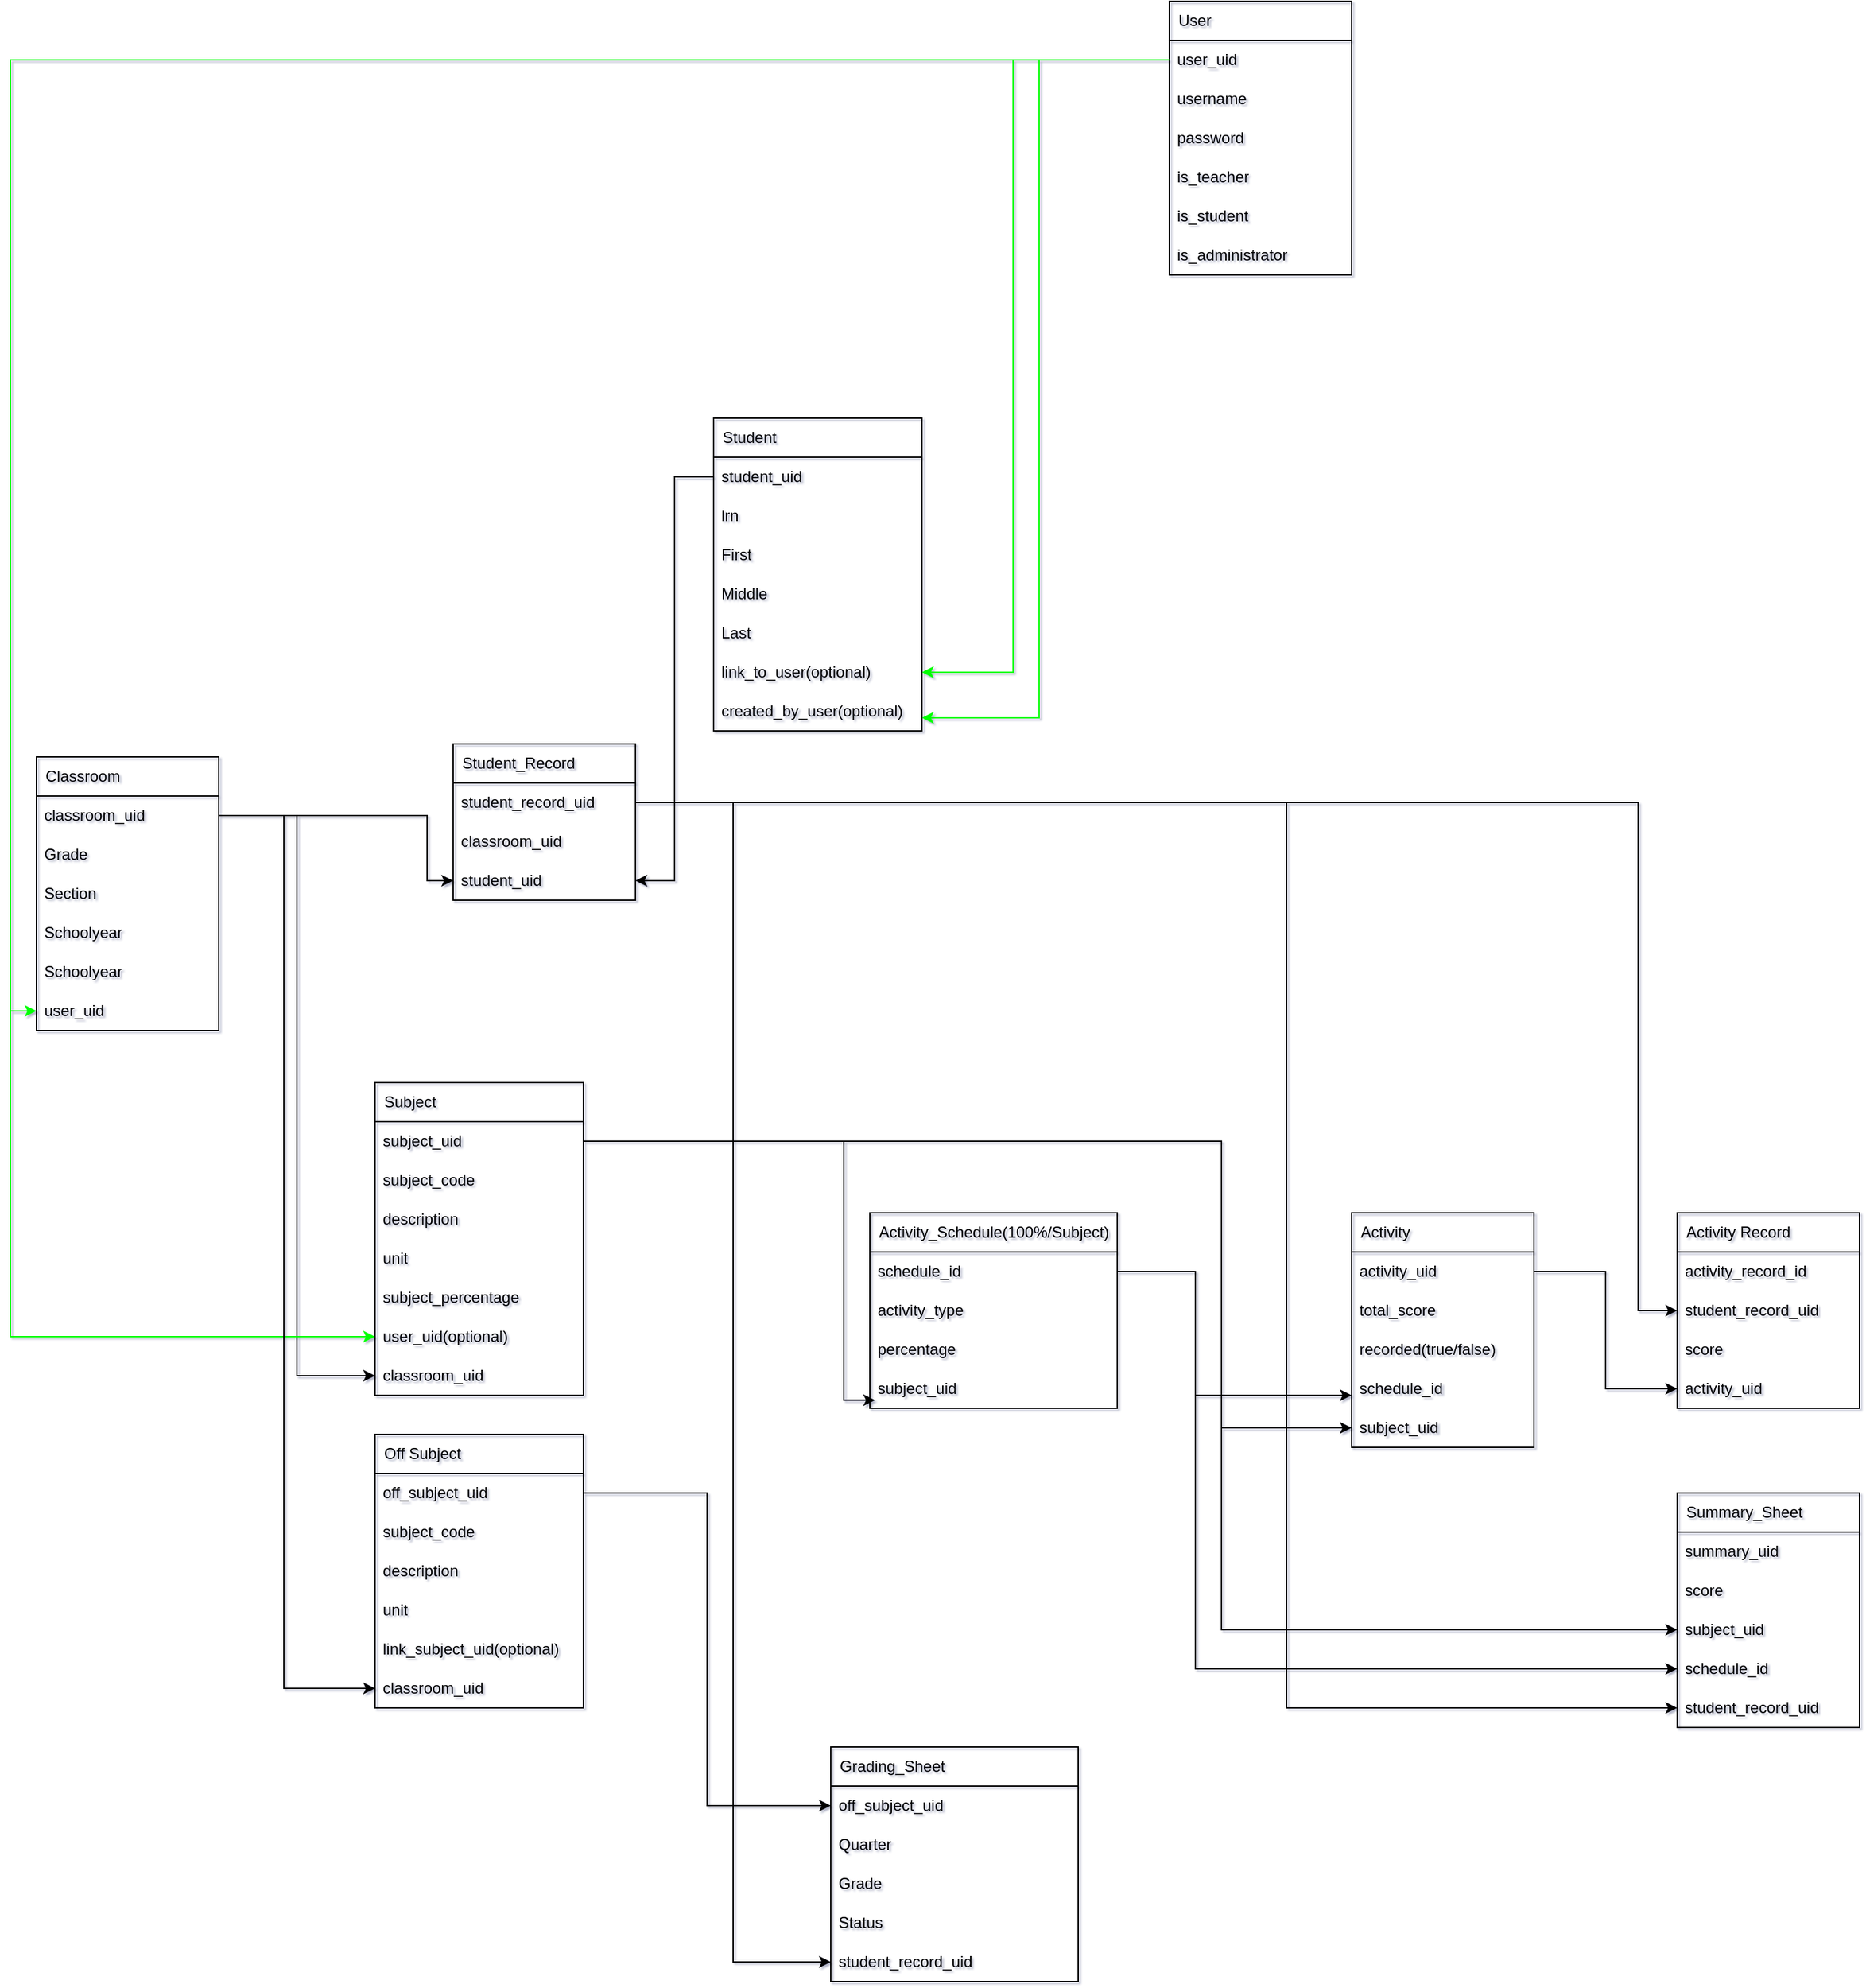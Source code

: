 <mxfile version="28.0.5">
  <diagram id="C5RBs43oDa-KdzZeNtuy" name="Page-1">
    <mxGraphModel dx="3465" dy="2751" grid="1" gridSize="10" guides="1" tooltips="1" connect="1" arrows="1" fold="1" page="1" pageScale="1" pageWidth="5500" pageHeight="1600" background="none" math="0" shadow="1">
      <root>
        <mxCell id="WIyWlLk6GJQsqaUBKTNV-0" />
        <mxCell id="WIyWlLk6GJQsqaUBKTNV-1" parent="WIyWlLk6GJQsqaUBKTNV-0" />
        <mxCell id="hC4e1bCdloapmbzBIRtd-49" value="Classroom" style="swimlane;fontStyle=0;childLayout=stackLayout;horizontal=1;startSize=30;horizontalStack=0;resizeParent=1;resizeParentMax=0;resizeLast=0;collapsible=1;marginBottom=0;whiteSpace=wrap;html=1;pointerEvents=1;strokeColor=inherit;align=left;verticalAlign=middle;spacingLeft=5;fontFamily=Helvetica;fontSize=12;fontColor=default;fillColor=none;" vertex="1" parent="WIyWlLk6GJQsqaUBKTNV-1">
          <mxGeometry x="1320" y="160" width="140" height="210" as="geometry">
            <mxRectangle x="1240" y="320" width="60" height="30" as="alternateBounds" />
          </mxGeometry>
        </mxCell>
        <mxCell id="hC4e1bCdloapmbzBIRtd-50" value="classroom_uid" style="text;strokeColor=none;fillColor=none;align=left;verticalAlign=middle;spacingLeft=4;spacingRight=4;overflow=hidden;points=[[0,0.5],[1,0.5]];portConstraint=eastwest;rotatable=0;whiteSpace=wrap;html=1;fontFamily=Helvetica;fontSize=12;fontColor=default;" vertex="1" parent="hC4e1bCdloapmbzBIRtd-49">
          <mxGeometry y="30" width="140" height="30" as="geometry" />
        </mxCell>
        <mxCell id="hC4e1bCdloapmbzBIRtd-51" value="Grade" style="text;strokeColor=none;fillColor=none;align=left;verticalAlign=middle;spacingLeft=4;spacingRight=4;overflow=hidden;points=[[0,0.5],[1,0.5]];portConstraint=eastwest;rotatable=0;whiteSpace=wrap;html=1;fontFamily=Helvetica;fontSize=12;fontColor=default;" vertex="1" parent="hC4e1bCdloapmbzBIRtd-49">
          <mxGeometry y="60" width="140" height="30" as="geometry" />
        </mxCell>
        <mxCell id="hC4e1bCdloapmbzBIRtd-53" value="Section" style="text;strokeColor=none;fillColor=none;align=left;verticalAlign=middle;spacingLeft=4;spacingRight=4;overflow=hidden;points=[[0,0.5],[1,0.5]];portConstraint=eastwest;rotatable=0;whiteSpace=wrap;html=1;fontFamily=Helvetica;fontSize=12;fontColor=default;" vertex="1" parent="hC4e1bCdloapmbzBIRtd-49">
          <mxGeometry y="90" width="140" height="30" as="geometry" />
        </mxCell>
        <mxCell id="hC4e1bCdloapmbzBIRtd-52" value="Schoolyear" style="text;strokeColor=none;fillColor=none;align=left;verticalAlign=middle;spacingLeft=4;spacingRight=4;overflow=hidden;points=[[0,0.5],[1,0.5]];portConstraint=eastwest;rotatable=0;whiteSpace=wrap;html=1;fontFamily=Helvetica;fontSize=12;fontColor=default;" vertex="1" parent="hC4e1bCdloapmbzBIRtd-49">
          <mxGeometry y="120" width="140" height="30" as="geometry" />
        </mxCell>
        <mxCell id="hC4e1bCdloapmbzBIRtd-54" value="Schoolyear" style="text;strokeColor=none;fillColor=none;align=left;verticalAlign=middle;spacingLeft=4;spacingRight=4;overflow=hidden;points=[[0,0.5],[1,0.5]];portConstraint=eastwest;rotatable=0;whiteSpace=wrap;html=1;fontFamily=Helvetica;fontSize=12;fontColor=default;" vertex="1" parent="hC4e1bCdloapmbzBIRtd-49">
          <mxGeometry y="150" width="140" height="30" as="geometry" />
        </mxCell>
        <mxCell id="hC4e1bCdloapmbzBIRtd-70" value="user_uid" style="text;strokeColor=none;fillColor=none;align=left;verticalAlign=middle;spacingLeft=4;spacingRight=4;overflow=hidden;points=[[0,0.5],[1,0.5]];portConstraint=eastwest;rotatable=0;whiteSpace=wrap;html=1;fontFamily=Helvetica;fontSize=12;fontColor=default;" vertex="1" parent="hC4e1bCdloapmbzBIRtd-49">
          <mxGeometry y="180" width="140" height="30" as="geometry" />
        </mxCell>
        <mxCell id="hC4e1bCdloapmbzBIRtd-55" value="Subject" style="swimlane;fontStyle=0;childLayout=stackLayout;horizontal=1;startSize=30;horizontalStack=0;resizeParent=1;resizeParentMax=0;resizeLast=0;collapsible=1;marginBottom=0;whiteSpace=wrap;html=1;pointerEvents=1;strokeColor=inherit;align=left;verticalAlign=middle;spacingLeft=5;fontFamily=Helvetica;fontSize=12;fontColor=default;fillColor=none;" vertex="1" parent="WIyWlLk6GJQsqaUBKTNV-1">
          <mxGeometry x="1580" y="410" width="160" height="240" as="geometry" />
        </mxCell>
        <mxCell id="hC4e1bCdloapmbzBIRtd-56" value="subject_uid" style="text;strokeColor=none;fillColor=none;align=left;verticalAlign=middle;spacingLeft=4;spacingRight=4;overflow=hidden;points=[[0,0.5],[1,0.5]];portConstraint=eastwest;rotatable=0;whiteSpace=wrap;html=1;fontFamily=Helvetica;fontSize=12;fontColor=default;" vertex="1" parent="hC4e1bCdloapmbzBIRtd-55">
          <mxGeometry y="30" width="160" height="30" as="geometry" />
        </mxCell>
        <mxCell id="hC4e1bCdloapmbzBIRtd-57" value="subject_code" style="text;strokeColor=none;fillColor=none;align=left;verticalAlign=middle;spacingLeft=4;spacingRight=4;overflow=hidden;points=[[0,0.5],[1,0.5]];portConstraint=eastwest;rotatable=0;whiteSpace=wrap;html=1;fontFamily=Helvetica;fontSize=12;fontColor=default;" vertex="1" parent="hC4e1bCdloapmbzBIRtd-55">
          <mxGeometry y="60" width="160" height="30" as="geometry" />
        </mxCell>
        <mxCell id="hC4e1bCdloapmbzBIRtd-58" value="description" style="text;strokeColor=none;fillColor=none;align=left;verticalAlign=middle;spacingLeft=4;spacingRight=4;overflow=hidden;points=[[0,0.5],[1,0.5]];portConstraint=eastwest;rotatable=0;whiteSpace=wrap;html=1;fontFamily=Helvetica;fontSize=12;fontColor=default;" vertex="1" parent="hC4e1bCdloapmbzBIRtd-55">
          <mxGeometry y="90" width="160" height="30" as="geometry" />
        </mxCell>
        <mxCell id="hC4e1bCdloapmbzBIRtd-59" value="unit" style="text;strokeColor=none;fillColor=none;align=left;verticalAlign=middle;spacingLeft=4;spacingRight=4;overflow=hidden;points=[[0,0.5],[1,0.5]];portConstraint=eastwest;rotatable=0;whiteSpace=wrap;html=1;fontFamily=Helvetica;fontSize=12;fontColor=default;" vertex="1" parent="hC4e1bCdloapmbzBIRtd-55">
          <mxGeometry y="120" width="160" height="30" as="geometry" />
        </mxCell>
        <mxCell id="hC4e1bCdloapmbzBIRtd-150" value="subject_percentage" style="text;strokeColor=none;fillColor=none;align=left;verticalAlign=middle;spacingLeft=4;spacingRight=4;overflow=hidden;points=[[0,0.5],[1,0.5]];portConstraint=eastwest;rotatable=0;whiteSpace=wrap;html=1;fontFamily=Helvetica;fontSize=12;fontColor=default;" vertex="1" parent="hC4e1bCdloapmbzBIRtd-55">
          <mxGeometry y="150" width="160" height="30" as="geometry" />
        </mxCell>
        <mxCell id="hC4e1bCdloapmbzBIRtd-134" value="user_uid(optional)" style="text;strokeColor=none;fillColor=none;align=left;verticalAlign=middle;spacingLeft=4;spacingRight=4;overflow=hidden;points=[[0,0.5],[1,0.5]];portConstraint=eastwest;rotatable=0;whiteSpace=wrap;html=1;fontFamily=Helvetica;fontSize=12;fontColor=default;" vertex="1" parent="hC4e1bCdloapmbzBIRtd-55">
          <mxGeometry y="180" width="160" height="30" as="geometry" />
        </mxCell>
        <mxCell id="hC4e1bCdloapmbzBIRtd-61" value="classroom_uid" style="text;strokeColor=none;fillColor=none;align=left;verticalAlign=middle;spacingLeft=4;spacingRight=4;overflow=hidden;points=[[0,0.5],[1,0.5]];portConstraint=eastwest;rotatable=0;whiteSpace=wrap;html=1;fontFamily=Helvetica;fontSize=12;fontColor=default;" vertex="1" parent="hC4e1bCdloapmbzBIRtd-55">
          <mxGeometry y="210" width="160" height="30" as="geometry" />
        </mxCell>
        <mxCell id="hC4e1bCdloapmbzBIRtd-62" style="edgeStyle=orthogonalEdgeStyle;rounded=0;orthogonalLoop=1;jettySize=auto;html=1;fontFamily=Helvetica;fontSize=12;fontColor=default;" edge="1" parent="WIyWlLk6GJQsqaUBKTNV-1" source="hC4e1bCdloapmbzBIRtd-50" target="hC4e1bCdloapmbzBIRtd-61">
          <mxGeometry relative="1" as="geometry" />
        </mxCell>
        <mxCell id="hC4e1bCdloapmbzBIRtd-63" value="User" style="swimlane;fontStyle=0;childLayout=stackLayout;horizontal=1;startSize=30;horizontalStack=0;resizeParent=1;resizeParentMax=0;resizeLast=0;collapsible=1;marginBottom=0;whiteSpace=wrap;html=1;pointerEvents=1;strokeColor=inherit;align=left;verticalAlign=middle;spacingLeft=5;fontFamily=Helvetica;fontSize=12;fontColor=default;fillColor=none;" vertex="1" parent="WIyWlLk6GJQsqaUBKTNV-1">
          <mxGeometry x="2190" y="-420" width="140" height="210" as="geometry" />
        </mxCell>
        <mxCell id="hC4e1bCdloapmbzBIRtd-64" value="user_uid" style="text;strokeColor=none;fillColor=none;align=left;verticalAlign=middle;spacingLeft=4;spacingRight=4;overflow=hidden;points=[[0,0.5],[1,0.5]];portConstraint=eastwest;rotatable=0;whiteSpace=wrap;html=1;fontFamily=Helvetica;fontSize=12;fontColor=default;" vertex="1" parent="hC4e1bCdloapmbzBIRtd-63">
          <mxGeometry y="30" width="140" height="30" as="geometry" />
        </mxCell>
        <mxCell id="hC4e1bCdloapmbzBIRtd-65" value="username" style="text;strokeColor=none;fillColor=none;align=left;verticalAlign=middle;spacingLeft=4;spacingRight=4;overflow=hidden;points=[[0,0.5],[1,0.5]];portConstraint=eastwest;rotatable=0;whiteSpace=wrap;html=1;fontFamily=Helvetica;fontSize=12;fontColor=default;" vertex="1" parent="hC4e1bCdloapmbzBIRtd-63">
          <mxGeometry y="60" width="140" height="30" as="geometry" />
        </mxCell>
        <mxCell id="hC4e1bCdloapmbzBIRtd-66" value="password" style="text;strokeColor=none;fillColor=none;align=left;verticalAlign=middle;spacingLeft=4;spacingRight=4;overflow=hidden;points=[[0,0.5],[1,0.5]];portConstraint=eastwest;rotatable=0;whiteSpace=wrap;html=1;fontFamily=Helvetica;fontSize=12;fontColor=default;" vertex="1" parent="hC4e1bCdloapmbzBIRtd-63">
          <mxGeometry y="90" width="140" height="30" as="geometry" />
        </mxCell>
        <mxCell id="hC4e1bCdloapmbzBIRtd-67" value="is_teacher" style="text;strokeColor=none;fillColor=none;align=left;verticalAlign=middle;spacingLeft=4;spacingRight=4;overflow=hidden;points=[[0,0.5],[1,0.5]];portConstraint=eastwest;rotatable=0;whiteSpace=wrap;html=1;fontFamily=Helvetica;fontSize=12;fontColor=default;" vertex="1" parent="hC4e1bCdloapmbzBIRtd-63">
          <mxGeometry y="120" width="140" height="30" as="geometry" />
        </mxCell>
        <mxCell id="hC4e1bCdloapmbzBIRtd-68" value="is_student" style="text;strokeColor=none;fillColor=none;align=left;verticalAlign=middle;spacingLeft=4;spacingRight=4;overflow=hidden;points=[[0,0.5],[1,0.5]];portConstraint=eastwest;rotatable=0;whiteSpace=wrap;html=1;fontFamily=Helvetica;fontSize=12;fontColor=default;" vertex="1" parent="hC4e1bCdloapmbzBIRtd-63">
          <mxGeometry y="150" width="140" height="30" as="geometry" />
        </mxCell>
        <mxCell id="hC4e1bCdloapmbzBIRtd-69" value="is_administrator" style="text;strokeColor=none;fillColor=none;align=left;verticalAlign=middle;spacingLeft=4;spacingRight=4;overflow=hidden;points=[[0,0.5],[1,0.5]];portConstraint=eastwest;rotatable=0;whiteSpace=wrap;html=1;fontFamily=Helvetica;fontSize=12;fontColor=default;" vertex="1" parent="hC4e1bCdloapmbzBIRtd-63">
          <mxGeometry y="180" width="140" height="30" as="geometry" />
        </mxCell>
        <mxCell id="hC4e1bCdloapmbzBIRtd-71" style="edgeStyle=orthogonalEdgeStyle;rounded=0;orthogonalLoop=1;jettySize=auto;html=1;entryX=0;entryY=0.5;entryDx=0;entryDy=0;fontFamily=Helvetica;fontSize=12;fontColor=default;strokeColor=#00FF00;" edge="1" parent="WIyWlLk6GJQsqaUBKTNV-1" source="hC4e1bCdloapmbzBIRtd-64" target="hC4e1bCdloapmbzBIRtd-70">
          <mxGeometry relative="1" as="geometry" />
        </mxCell>
        <mxCell id="hC4e1bCdloapmbzBIRtd-73" value="Student" style="swimlane;fontStyle=0;childLayout=stackLayout;horizontal=1;startSize=30;horizontalStack=0;resizeParent=1;resizeParentMax=0;resizeLast=0;collapsible=1;marginBottom=0;whiteSpace=wrap;html=1;pointerEvents=1;strokeColor=inherit;align=left;verticalAlign=middle;spacingLeft=5;fontFamily=Helvetica;fontSize=12;fontColor=default;fillColor=none;" vertex="1" parent="WIyWlLk6GJQsqaUBKTNV-1">
          <mxGeometry x="1840" y="-100" width="160" height="240" as="geometry" />
        </mxCell>
        <mxCell id="hC4e1bCdloapmbzBIRtd-74" value="student_uid" style="text;strokeColor=none;fillColor=none;align=left;verticalAlign=middle;spacingLeft=4;spacingRight=4;overflow=hidden;points=[[0,0.5],[1,0.5]];portConstraint=eastwest;rotatable=0;whiteSpace=wrap;html=1;fontFamily=Helvetica;fontSize=12;fontColor=default;" vertex="1" parent="hC4e1bCdloapmbzBIRtd-73">
          <mxGeometry y="30" width="160" height="30" as="geometry" />
        </mxCell>
        <mxCell id="hC4e1bCdloapmbzBIRtd-100" value="lrn" style="text;strokeColor=none;fillColor=none;align=left;verticalAlign=middle;spacingLeft=4;spacingRight=4;overflow=hidden;points=[[0,0.5],[1,0.5]];portConstraint=eastwest;rotatable=0;whiteSpace=wrap;html=1;fontFamily=Helvetica;fontSize=12;fontColor=default;" vertex="1" parent="hC4e1bCdloapmbzBIRtd-73">
          <mxGeometry y="60" width="160" height="30" as="geometry" />
        </mxCell>
        <mxCell id="hC4e1bCdloapmbzBIRtd-75" value="First" style="text;strokeColor=none;fillColor=none;align=left;verticalAlign=middle;spacingLeft=4;spacingRight=4;overflow=hidden;points=[[0,0.5],[1,0.5]];portConstraint=eastwest;rotatable=0;whiteSpace=wrap;html=1;fontFamily=Helvetica;fontSize=12;fontColor=default;" vertex="1" parent="hC4e1bCdloapmbzBIRtd-73">
          <mxGeometry y="90" width="160" height="30" as="geometry" />
        </mxCell>
        <mxCell id="hC4e1bCdloapmbzBIRtd-112" value="Middle" style="text;strokeColor=none;fillColor=none;align=left;verticalAlign=middle;spacingLeft=4;spacingRight=4;overflow=hidden;points=[[0,0.5],[1,0.5]];portConstraint=eastwest;rotatable=0;whiteSpace=wrap;html=1;fontFamily=Helvetica;fontSize=12;fontColor=default;" vertex="1" parent="hC4e1bCdloapmbzBIRtd-73">
          <mxGeometry y="120" width="160" height="30" as="geometry" />
        </mxCell>
        <mxCell id="hC4e1bCdloapmbzBIRtd-113" value="Last" style="text;strokeColor=none;fillColor=none;align=left;verticalAlign=middle;spacingLeft=4;spacingRight=4;overflow=hidden;points=[[0,0.5],[1,0.5]];portConstraint=eastwest;rotatable=0;whiteSpace=wrap;html=1;fontFamily=Helvetica;fontSize=12;fontColor=default;" vertex="1" parent="hC4e1bCdloapmbzBIRtd-73">
          <mxGeometry y="150" width="160" height="30" as="geometry" />
        </mxCell>
        <mxCell id="hC4e1bCdloapmbzBIRtd-78" value="link_to_user(optional)" style="text;strokeColor=none;fillColor=none;align=left;verticalAlign=middle;spacingLeft=4;spacingRight=4;overflow=hidden;points=[[0,0.5],[1,0.5]];portConstraint=eastwest;rotatable=0;whiteSpace=wrap;html=1;fontFamily=Helvetica;fontSize=12;fontColor=default;" vertex="1" parent="hC4e1bCdloapmbzBIRtd-73">
          <mxGeometry y="180" width="160" height="30" as="geometry" />
        </mxCell>
        <mxCell id="hC4e1bCdloapmbzBIRtd-102" value="created_by_user(optional)" style="text;strokeColor=none;fillColor=none;align=left;verticalAlign=middle;spacingLeft=4;spacingRight=4;overflow=hidden;points=[[0,0.5],[1,0.5]];portConstraint=eastwest;rotatable=0;whiteSpace=wrap;html=1;fontFamily=Helvetica;fontSize=12;fontColor=default;" vertex="1" parent="hC4e1bCdloapmbzBIRtd-73">
          <mxGeometry y="210" width="160" height="30" as="geometry" />
        </mxCell>
        <mxCell id="hC4e1bCdloapmbzBIRtd-103" style="edgeStyle=orthogonalEdgeStyle;rounded=0;orthogonalLoop=1;jettySize=auto;html=1;fontFamily=Helvetica;fontSize=12;fontColor=default;strokeColor=#00FF00;" edge="1" parent="WIyWlLk6GJQsqaUBKTNV-1" source="hC4e1bCdloapmbzBIRtd-64" target="hC4e1bCdloapmbzBIRtd-102">
          <mxGeometry relative="1" as="geometry">
            <Array as="points">
              <mxPoint x="2090" y="-375" />
              <mxPoint x="2090" y="130" />
            </Array>
          </mxGeometry>
        </mxCell>
        <mxCell id="hC4e1bCdloapmbzBIRtd-104" value="Student_Record" style="swimlane;fontStyle=0;childLayout=stackLayout;horizontal=1;startSize=30;horizontalStack=0;resizeParent=1;resizeParentMax=0;resizeLast=0;collapsible=1;marginBottom=0;whiteSpace=wrap;html=1;pointerEvents=1;strokeColor=inherit;align=left;verticalAlign=middle;spacingLeft=5;fontFamily=Helvetica;fontSize=12;fontColor=default;fillColor=none;" vertex="1" parent="WIyWlLk6GJQsqaUBKTNV-1">
          <mxGeometry x="1640" y="150" width="140" height="120" as="geometry" />
        </mxCell>
        <mxCell id="hC4e1bCdloapmbzBIRtd-115" value="student_record_uid" style="text;strokeColor=none;fillColor=none;align=left;verticalAlign=middle;spacingLeft=4;spacingRight=4;overflow=hidden;points=[[0,0.5],[1,0.5]];portConstraint=eastwest;rotatable=0;whiteSpace=wrap;html=1;fontFamily=Helvetica;fontSize=12;fontColor=default;" vertex="1" parent="hC4e1bCdloapmbzBIRtd-104">
          <mxGeometry y="30" width="140" height="30" as="geometry" />
        </mxCell>
        <mxCell id="hC4e1bCdloapmbzBIRtd-108" value="classroom_uid" style="text;strokeColor=none;fillColor=none;align=left;verticalAlign=middle;spacingLeft=4;spacingRight=4;overflow=hidden;points=[[0,0.5],[1,0.5]];portConstraint=eastwest;rotatable=0;whiteSpace=wrap;html=1;fontFamily=Helvetica;fontSize=12;fontColor=default;" vertex="1" parent="hC4e1bCdloapmbzBIRtd-104">
          <mxGeometry y="60" width="140" height="30" as="geometry" />
        </mxCell>
        <mxCell id="hC4e1bCdloapmbzBIRtd-109" value="student_uid" style="text;strokeColor=none;fillColor=none;align=left;verticalAlign=middle;spacingLeft=4;spacingRight=4;overflow=hidden;points=[[0,0.5],[1,0.5]];portConstraint=eastwest;rotatable=0;whiteSpace=wrap;html=1;fontFamily=Helvetica;fontSize=12;fontColor=default;" vertex="1" parent="hC4e1bCdloapmbzBIRtd-104">
          <mxGeometry y="90" width="140" height="30" as="geometry" />
        </mxCell>
        <mxCell id="hC4e1bCdloapmbzBIRtd-110" style="edgeStyle=orthogonalEdgeStyle;rounded=0;orthogonalLoop=1;jettySize=auto;html=1;fontFamily=Helvetica;fontSize=12;fontColor=default;entryX=0;entryY=0.5;entryDx=0;entryDy=0;" edge="1" parent="WIyWlLk6GJQsqaUBKTNV-1" source="hC4e1bCdloapmbzBIRtd-50" target="hC4e1bCdloapmbzBIRtd-109">
          <mxGeometry relative="1" as="geometry">
            <Array as="points">
              <mxPoint x="1620" y="205" />
              <mxPoint x="1620" y="255" />
            </Array>
          </mxGeometry>
        </mxCell>
        <mxCell id="hC4e1bCdloapmbzBIRtd-111" style="edgeStyle=orthogonalEdgeStyle;rounded=0;orthogonalLoop=1;jettySize=auto;html=1;entryX=1;entryY=0.5;entryDx=0;entryDy=0;fontFamily=Helvetica;fontSize=12;fontColor=default;" edge="1" parent="WIyWlLk6GJQsqaUBKTNV-1" source="hC4e1bCdloapmbzBIRtd-74" target="hC4e1bCdloapmbzBIRtd-109">
          <mxGeometry relative="1" as="geometry" />
        </mxCell>
        <mxCell id="hC4e1bCdloapmbzBIRtd-114" style="edgeStyle=orthogonalEdgeStyle;rounded=0;orthogonalLoop=1;jettySize=auto;html=1;fontFamily=Helvetica;fontSize=12;fontColor=default;strokeColor=#00FF00;" edge="1" parent="WIyWlLk6GJQsqaUBKTNV-1" source="hC4e1bCdloapmbzBIRtd-64" target="hC4e1bCdloapmbzBIRtd-78">
          <mxGeometry relative="1" as="geometry">
            <Array as="points">
              <mxPoint x="2070" y="-375" />
              <mxPoint x="2070" y="95" />
            </Array>
          </mxGeometry>
        </mxCell>
        <mxCell id="hC4e1bCdloapmbzBIRtd-116" value="Activity" style="swimlane;fontStyle=0;childLayout=stackLayout;horizontal=1;startSize=30;horizontalStack=0;resizeParent=1;resizeParentMax=0;resizeLast=0;collapsible=1;marginBottom=0;whiteSpace=wrap;html=1;pointerEvents=1;strokeColor=inherit;align=left;verticalAlign=middle;spacingLeft=5;fontFamily=Helvetica;fontSize=12;fontColor=default;fillColor=none;" vertex="1" parent="WIyWlLk6GJQsqaUBKTNV-1">
          <mxGeometry x="2330" y="510" width="140" height="180" as="geometry" />
        </mxCell>
        <mxCell id="hC4e1bCdloapmbzBIRtd-121" value="activity_uid" style="text;strokeColor=none;fillColor=none;align=left;verticalAlign=middle;spacingLeft=4;spacingRight=4;overflow=hidden;points=[[0,0.5],[1,0.5]];portConstraint=eastwest;rotatable=0;whiteSpace=wrap;html=1;fontFamily=Helvetica;fontSize=12;fontColor=default;" vertex="1" parent="hC4e1bCdloapmbzBIRtd-116">
          <mxGeometry y="30" width="140" height="30" as="geometry" />
        </mxCell>
        <mxCell id="hC4e1bCdloapmbzBIRtd-117" value="total_score" style="text;strokeColor=none;fillColor=none;align=left;verticalAlign=middle;spacingLeft=4;spacingRight=4;overflow=hidden;points=[[0,0.5],[1,0.5]];portConstraint=eastwest;rotatable=0;whiteSpace=wrap;html=1;fontFamily=Helvetica;fontSize=12;fontColor=default;" vertex="1" parent="hC4e1bCdloapmbzBIRtd-116">
          <mxGeometry y="60" width="140" height="30" as="geometry" />
        </mxCell>
        <mxCell id="hC4e1bCdloapmbzBIRtd-122" value="recorded(true/false)" style="text;strokeColor=none;fillColor=none;align=left;verticalAlign=middle;spacingLeft=4;spacingRight=4;overflow=hidden;points=[[0,0.5],[1,0.5]];portConstraint=eastwest;rotatable=0;whiteSpace=wrap;html=1;fontFamily=Helvetica;fontSize=12;fontColor=default;" vertex="1" parent="hC4e1bCdloapmbzBIRtd-116">
          <mxGeometry y="90" width="140" height="30" as="geometry" />
        </mxCell>
        <mxCell id="hC4e1bCdloapmbzBIRtd-118" value="schedule_id" style="text;strokeColor=none;fillColor=none;align=left;verticalAlign=middle;spacingLeft=4;spacingRight=4;overflow=hidden;points=[[0,0.5],[1,0.5]];portConstraint=eastwest;rotatable=0;whiteSpace=wrap;html=1;fontFamily=Helvetica;fontSize=12;fontColor=default;" vertex="1" parent="hC4e1bCdloapmbzBIRtd-116">
          <mxGeometry y="120" width="140" height="30" as="geometry" />
        </mxCell>
        <mxCell id="hC4e1bCdloapmbzBIRtd-120" value="subject_uid" style="text;strokeColor=none;fillColor=none;align=left;verticalAlign=middle;spacingLeft=4;spacingRight=4;overflow=hidden;points=[[0,0.5],[1,0.5]];portConstraint=eastwest;rotatable=0;whiteSpace=wrap;html=1;fontFamily=Helvetica;fontSize=12;fontColor=default;" vertex="1" parent="hC4e1bCdloapmbzBIRtd-116">
          <mxGeometry y="150" width="140" height="30" as="geometry" />
        </mxCell>
        <mxCell id="hC4e1bCdloapmbzBIRtd-135" style="edgeStyle=orthogonalEdgeStyle;rounded=0;orthogonalLoop=1;jettySize=auto;html=1;fontFamily=Helvetica;fontSize=12;fontColor=default;fillColor=#FF8000;strokeColor=#00FF00;entryX=0;entryY=0.5;entryDx=0;entryDy=0;" edge="1" parent="WIyWlLk6GJQsqaUBKTNV-1" source="hC4e1bCdloapmbzBIRtd-64" target="hC4e1bCdloapmbzBIRtd-134">
          <mxGeometry relative="1" as="geometry">
            <Array as="points">
              <mxPoint x="1300" y="-375" />
              <mxPoint x="1300" y="605" />
            </Array>
          </mxGeometry>
        </mxCell>
        <mxCell id="hC4e1bCdloapmbzBIRtd-136" value="Off Subject" style="swimlane;fontStyle=0;childLayout=stackLayout;horizontal=1;startSize=30;horizontalStack=0;resizeParent=1;resizeParentMax=0;resizeLast=0;collapsible=1;marginBottom=0;whiteSpace=wrap;html=1;pointerEvents=1;strokeColor=inherit;align=left;verticalAlign=middle;spacingLeft=5;fontFamily=Helvetica;fontSize=12;fontColor=default;fillColor=none;" vertex="1" parent="WIyWlLk6GJQsqaUBKTNV-1">
          <mxGeometry x="1580" y="680" width="160" height="210" as="geometry" />
        </mxCell>
        <mxCell id="hC4e1bCdloapmbzBIRtd-137" value="off_subject_uid" style="text;strokeColor=none;fillColor=none;align=left;verticalAlign=middle;spacingLeft=4;spacingRight=4;overflow=hidden;points=[[0,0.5],[1,0.5]];portConstraint=eastwest;rotatable=0;whiteSpace=wrap;html=1;fontFamily=Helvetica;fontSize=12;fontColor=default;" vertex="1" parent="hC4e1bCdloapmbzBIRtd-136">
          <mxGeometry y="30" width="160" height="30" as="geometry" />
        </mxCell>
        <mxCell id="hC4e1bCdloapmbzBIRtd-138" value="subject_code" style="text;strokeColor=none;fillColor=none;align=left;verticalAlign=middle;spacingLeft=4;spacingRight=4;overflow=hidden;points=[[0,0.5],[1,0.5]];portConstraint=eastwest;rotatable=0;whiteSpace=wrap;html=1;fontFamily=Helvetica;fontSize=12;fontColor=default;" vertex="1" parent="hC4e1bCdloapmbzBIRtd-136">
          <mxGeometry y="60" width="160" height="30" as="geometry" />
        </mxCell>
        <mxCell id="hC4e1bCdloapmbzBIRtd-139" value="description" style="text;strokeColor=none;fillColor=none;align=left;verticalAlign=middle;spacingLeft=4;spacingRight=4;overflow=hidden;points=[[0,0.5],[1,0.5]];portConstraint=eastwest;rotatable=0;whiteSpace=wrap;html=1;fontFamily=Helvetica;fontSize=12;fontColor=default;" vertex="1" parent="hC4e1bCdloapmbzBIRtd-136">
          <mxGeometry y="90" width="160" height="30" as="geometry" />
        </mxCell>
        <mxCell id="hC4e1bCdloapmbzBIRtd-140" value="unit" style="text;strokeColor=none;fillColor=none;align=left;verticalAlign=middle;spacingLeft=4;spacingRight=4;overflow=hidden;points=[[0,0.5],[1,0.5]];portConstraint=eastwest;rotatable=0;whiteSpace=wrap;html=1;fontFamily=Helvetica;fontSize=12;fontColor=default;" vertex="1" parent="hC4e1bCdloapmbzBIRtd-136">
          <mxGeometry y="120" width="160" height="30" as="geometry" />
        </mxCell>
        <mxCell id="hC4e1bCdloapmbzBIRtd-141" value="link_subject_uid(optional)" style="text;strokeColor=none;fillColor=none;align=left;verticalAlign=middle;spacingLeft=4;spacingRight=4;overflow=hidden;points=[[0,0.5],[1,0.5]];portConstraint=eastwest;rotatable=0;whiteSpace=wrap;html=1;fontFamily=Helvetica;fontSize=12;fontColor=default;" vertex="1" parent="hC4e1bCdloapmbzBIRtd-136">
          <mxGeometry y="150" width="160" height="30" as="geometry" />
        </mxCell>
        <mxCell id="hC4e1bCdloapmbzBIRtd-142" value="classroom_uid" style="text;strokeColor=none;fillColor=none;align=left;verticalAlign=middle;spacingLeft=4;spacingRight=4;overflow=hidden;points=[[0,0.5],[1,0.5]];portConstraint=eastwest;rotatable=0;whiteSpace=wrap;html=1;fontFamily=Helvetica;fontSize=12;fontColor=default;" vertex="1" parent="hC4e1bCdloapmbzBIRtd-136">
          <mxGeometry y="180" width="160" height="30" as="geometry" />
        </mxCell>
        <mxCell id="hC4e1bCdloapmbzBIRtd-144" style="edgeStyle=orthogonalEdgeStyle;rounded=0;orthogonalLoop=1;jettySize=auto;html=1;fontFamily=Helvetica;fontSize=12;fontColor=default;" edge="1" parent="WIyWlLk6GJQsqaUBKTNV-1" source="hC4e1bCdloapmbzBIRtd-50" target="hC4e1bCdloapmbzBIRtd-142">
          <mxGeometry relative="1" as="geometry">
            <Array as="points">
              <mxPoint x="1510" y="205" />
              <mxPoint x="1510" y="875" />
            </Array>
          </mxGeometry>
        </mxCell>
        <mxCell id="hC4e1bCdloapmbzBIRtd-146" value="Grading_Sheet" style="swimlane;fontStyle=0;childLayout=stackLayout;horizontal=1;startSize=30;horizontalStack=0;resizeParent=1;resizeParentMax=0;resizeLast=0;collapsible=1;marginBottom=0;whiteSpace=wrap;html=1;pointerEvents=1;strokeColor=inherit;align=left;verticalAlign=middle;spacingLeft=5;fontFamily=Helvetica;fontSize=12;fontColor=default;fillColor=none;" vertex="1" parent="WIyWlLk6GJQsqaUBKTNV-1">
          <mxGeometry x="1930" y="920" width="190" height="180" as="geometry" />
        </mxCell>
        <mxCell id="hC4e1bCdloapmbzBIRtd-158" value="off_subject_uid" style="text;strokeColor=none;fillColor=none;align=left;verticalAlign=middle;spacingLeft=4;spacingRight=4;overflow=hidden;points=[[0,0.5],[1,0.5]];portConstraint=eastwest;rotatable=0;whiteSpace=wrap;html=1;fontFamily=Helvetica;fontSize=12;fontColor=default;" vertex="1" parent="hC4e1bCdloapmbzBIRtd-146">
          <mxGeometry y="30" width="190" height="30" as="geometry" />
        </mxCell>
        <mxCell id="hC4e1bCdloapmbzBIRtd-147" value="Quarter" style="text;strokeColor=none;fillColor=none;align=left;verticalAlign=middle;spacingLeft=4;spacingRight=4;overflow=hidden;points=[[0,0.5],[1,0.5]];portConstraint=eastwest;rotatable=0;whiteSpace=wrap;html=1;fontFamily=Helvetica;fontSize=12;fontColor=default;" vertex="1" parent="hC4e1bCdloapmbzBIRtd-146">
          <mxGeometry y="60" width="190" height="30" as="geometry" />
        </mxCell>
        <mxCell id="hC4e1bCdloapmbzBIRtd-148" value="Grade" style="text;strokeColor=none;fillColor=none;align=left;verticalAlign=middle;spacingLeft=4;spacingRight=4;overflow=hidden;points=[[0,0.5],[1,0.5]];portConstraint=eastwest;rotatable=0;whiteSpace=wrap;html=1;fontFamily=Helvetica;fontSize=12;fontColor=default;" vertex="1" parent="hC4e1bCdloapmbzBIRtd-146">
          <mxGeometry y="90" width="190" height="30" as="geometry" />
        </mxCell>
        <mxCell id="hC4e1bCdloapmbzBIRtd-149" value="Status" style="text;strokeColor=none;fillColor=none;align=left;verticalAlign=middle;spacingLeft=4;spacingRight=4;overflow=hidden;points=[[0,0.5],[1,0.5]];portConstraint=eastwest;rotatable=0;whiteSpace=wrap;html=1;fontFamily=Helvetica;fontSize=12;fontColor=default;" vertex="1" parent="hC4e1bCdloapmbzBIRtd-146">
          <mxGeometry y="120" width="190" height="30" as="geometry" />
        </mxCell>
        <mxCell id="hC4e1bCdloapmbzBIRtd-160" value="student_record_uid" style="text;strokeColor=none;fillColor=none;align=left;verticalAlign=middle;spacingLeft=4;spacingRight=4;overflow=hidden;points=[[0,0.5],[1,0.5]];portConstraint=eastwest;rotatable=0;whiteSpace=wrap;html=1;fontFamily=Helvetica;fontSize=12;fontColor=default;" vertex="1" parent="hC4e1bCdloapmbzBIRtd-146">
          <mxGeometry y="150" width="190" height="30" as="geometry" />
        </mxCell>
        <mxCell id="hC4e1bCdloapmbzBIRtd-151" value="Activity_Schedule(100%/Subject)" style="swimlane;fontStyle=0;childLayout=stackLayout;horizontal=1;startSize=30;horizontalStack=0;resizeParent=1;resizeParentMax=0;resizeLast=0;collapsible=1;marginBottom=0;whiteSpace=wrap;html=1;pointerEvents=1;strokeColor=inherit;align=left;verticalAlign=middle;spacingLeft=5;fontFamily=Helvetica;fontSize=12;fontColor=default;fillColor=none;" vertex="1" parent="WIyWlLk6GJQsqaUBKTNV-1">
          <mxGeometry x="1960" y="510" width="190" height="150" as="geometry" />
        </mxCell>
        <mxCell id="hC4e1bCdloapmbzBIRtd-163" value="schedule_id" style="text;strokeColor=none;fillColor=none;align=left;verticalAlign=middle;spacingLeft=4;spacingRight=4;overflow=hidden;points=[[0,0.5],[1,0.5]];portConstraint=eastwest;rotatable=0;whiteSpace=wrap;html=1;fontFamily=Helvetica;fontSize=12;fontColor=default;" vertex="1" parent="hC4e1bCdloapmbzBIRtd-151">
          <mxGeometry y="30" width="190" height="30" as="geometry" />
        </mxCell>
        <mxCell id="hC4e1bCdloapmbzBIRtd-152" value="activity_type" style="text;strokeColor=none;fillColor=none;align=left;verticalAlign=middle;spacingLeft=4;spacingRight=4;overflow=hidden;points=[[0,0.5],[1,0.5]];portConstraint=eastwest;rotatable=0;whiteSpace=wrap;html=1;fontFamily=Helvetica;fontSize=12;fontColor=default;" vertex="1" parent="hC4e1bCdloapmbzBIRtd-151">
          <mxGeometry y="60" width="190" height="30" as="geometry" />
        </mxCell>
        <mxCell id="hC4e1bCdloapmbzBIRtd-153" value="percentage" style="text;strokeColor=none;fillColor=none;align=left;verticalAlign=middle;spacingLeft=4;spacingRight=4;overflow=hidden;points=[[0,0.5],[1,0.5]];portConstraint=eastwest;rotatable=0;whiteSpace=wrap;html=1;fontFamily=Helvetica;fontSize=12;fontColor=default;" vertex="1" parent="hC4e1bCdloapmbzBIRtd-151">
          <mxGeometry y="90" width="190" height="30" as="geometry" />
        </mxCell>
        <mxCell id="hC4e1bCdloapmbzBIRtd-155" value="subject_uid" style="text;strokeColor=none;fillColor=none;align=left;verticalAlign=middle;spacingLeft=4;spacingRight=4;overflow=hidden;points=[[0,0.5],[1,0.5]];portConstraint=eastwest;rotatable=0;whiteSpace=wrap;html=1;fontFamily=Helvetica;fontSize=12;fontColor=default;" vertex="1" parent="hC4e1bCdloapmbzBIRtd-151">
          <mxGeometry y="120" width="190" height="30" as="geometry" />
        </mxCell>
        <mxCell id="hC4e1bCdloapmbzBIRtd-156" style="edgeStyle=orthogonalEdgeStyle;rounded=0;orthogonalLoop=1;jettySize=auto;html=1;entryX=0.021;entryY=0.793;entryDx=0;entryDy=0;entryPerimeter=0;fontFamily=Helvetica;fontSize=12;fontColor=default;" edge="1" parent="WIyWlLk6GJQsqaUBKTNV-1" source="hC4e1bCdloapmbzBIRtd-56" target="hC4e1bCdloapmbzBIRtd-155">
          <mxGeometry relative="1" as="geometry">
            <Array as="points">
              <mxPoint x="1940" y="455" />
              <mxPoint x="1940" y="654" />
            </Array>
          </mxGeometry>
        </mxCell>
        <mxCell id="hC4e1bCdloapmbzBIRtd-157" style="edgeStyle=orthogonalEdgeStyle;rounded=0;orthogonalLoop=1;jettySize=auto;html=1;fontFamily=Helvetica;fontSize=12;fontColor=default;" edge="1" parent="WIyWlLk6GJQsqaUBKTNV-1" source="hC4e1bCdloapmbzBIRtd-56" target="hC4e1bCdloapmbzBIRtd-120">
          <mxGeometry relative="1" as="geometry">
            <Array as="points">
              <mxPoint x="2230" y="455" />
              <mxPoint x="2230" y="675" />
            </Array>
          </mxGeometry>
        </mxCell>
        <mxCell id="hC4e1bCdloapmbzBIRtd-159" style="edgeStyle=orthogonalEdgeStyle;rounded=0;orthogonalLoop=1;jettySize=auto;html=1;fontFamily=Helvetica;fontSize=12;fontColor=default;" edge="1" parent="WIyWlLk6GJQsqaUBKTNV-1" source="hC4e1bCdloapmbzBIRtd-137" target="hC4e1bCdloapmbzBIRtd-158">
          <mxGeometry relative="1" as="geometry" />
        </mxCell>
        <mxCell id="hC4e1bCdloapmbzBIRtd-161" style="edgeStyle=orthogonalEdgeStyle;rounded=0;orthogonalLoop=1;jettySize=auto;html=1;fontFamily=Helvetica;fontSize=12;fontColor=default;" edge="1" parent="WIyWlLk6GJQsqaUBKTNV-1" source="hC4e1bCdloapmbzBIRtd-115" target="hC4e1bCdloapmbzBIRtd-160">
          <mxGeometry relative="1" as="geometry" />
        </mxCell>
        <mxCell id="hC4e1bCdloapmbzBIRtd-164" value="Summary_Sheet" style="swimlane;fontStyle=0;childLayout=stackLayout;horizontal=1;startSize=30;horizontalStack=0;resizeParent=1;resizeParentMax=0;resizeLast=0;collapsible=1;marginBottom=0;whiteSpace=wrap;html=1;pointerEvents=1;strokeColor=inherit;align=left;verticalAlign=middle;spacingLeft=5;fontFamily=Helvetica;fontSize=12;fontColor=default;fillColor=none;" vertex="1" parent="WIyWlLk6GJQsqaUBKTNV-1">
          <mxGeometry x="2580" y="725" width="140" height="180" as="geometry" />
        </mxCell>
        <mxCell id="hC4e1bCdloapmbzBIRtd-168" value="summary_uid" style="text;strokeColor=none;fillColor=none;align=left;verticalAlign=middle;spacingLeft=4;spacingRight=4;overflow=hidden;points=[[0,0.5],[1,0.5]];portConstraint=eastwest;rotatable=0;whiteSpace=wrap;html=1;fontFamily=Helvetica;fontSize=12;fontColor=default;" vertex="1" parent="hC4e1bCdloapmbzBIRtd-164">
          <mxGeometry y="30" width="140" height="30" as="geometry" />
        </mxCell>
        <mxCell id="hC4e1bCdloapmbzBIRtd-165" value="score" style="text;strokeColor=none;fillColor=none;align=left;verticalAlign=middle;spacingLeft=4;spacingRight=4;overflow=hidden;points=[[0,0.5],[1,0.5]];portConstraint=eastwest;rotatable=0;whiteSpace=wrap;html=1;fontFamily=Helvetica;fontSize=12;fontColor=default;" vertex="1" parent="hC4e1bCdloapmbzBIRtd-164">
          <mxGeometry y="60" width="140" height="30" as="geometry" />
        </mxCell>
        <mxCell id="hC4e1bCdloapmbzBIRtd-185" value="subject_uid" style="text;strokeColor=none;fillColor=none;align=left;verticalAlign=middle;spacingLeft=4;spacingRight=4;overflow=hidden;points=[[0,0.5],[1,0.5]];portConstraint=eastwest;rotatable=0;whiteSpace=wrap;html=1;fontFamily=Helvetica;fontSize=12;fontColor=default;" vertex="1" parent="hC4e1bCdloapmbzBIRtd-164">
          <mxGeometry y="90" width="140" height="30" as="geometry" />
        </mxCell>
        <mxCell id="hC4e1bCdloapmbzBIRtd-172" value="schedule_id" style="text;strokeColor=none;fillColor=none;align=left;verticalAlign=middle;spacingLeft=4;spacingRight=4;overflow=hidden;points=[[0,0.5],[1,0.5]];portConstraint=eastwest;rotatable=0;whiteSpace=wrap;html=1;fontFamily=Helvetica;fontSize=12;fontColor=default;" vertex="1" parent="hC4e1bCdloapmbzBIRtd-164">
          <mxGeometry y="120" width="140" height="30" as="geometry" />
        </mxCell>
        <mxCell id="hC4e1bCdloapmbzBIRtd-186" value="student_record_uid" style="text;strokeColor=none;fillColor=none;align=left;verticalAlign=middle;spacingLeft=4;spacingRight=4;overflow=hidden;points=[[0,0.5],[1,0.5]];portConstraint=eastwest;rotatable=0;whiteSpace=wrap;html=1;fontFamily=Helvetica;fontSize=12;fontColor=default;" vertex="1" parent="hC4e1bCdloapmbzBIRtd-164">
          <mxGeometry y="150" width="140" height="30" as="geometry" />
        </mxCell>
        <mxCell id="hC4e1bCdloapmbzBIRtd-173" style="edgeStyle=orthogonalEdgeStyle;rounded=0;orthogonalLoop=1;jettySize=auto;html=1;fontFamily=Helvetica;fontSize=12;fontColor=default;" edge="1" parent="WIyWlLk6GJQsqaUBKTNV-1" source="hC4e1bCdloapmbzBIRtd-163" target="hC4e1bCdloapmbzBIRtd-172">
          <mxGeometry relative="1" as="geometry">
            <Array as="points">
              <mxPoint x="2210" y="555" />
              <mxPoint x="2210" y="860" />
            </Array>
          </mxGeometry>
        </mxCell>
        <mxCell id="hC4e1bCdloapmbzBIRtd-175" value="Activity Record" style="swimlane;fontStyle=0;childLayout=stackLayout;horizontal=1;startSize=30;horizontalStack=0;resizeParent=1;resizeParentMax=0;resizeLast=0;collapsible=1;marginBottom=0;whiteSpace=wrap;html=1;pointerEvents=1;strokeColor=inherit;align=left;verticalAlign=middle;spacingLeft=5;fontFamily=Helvetica;fontSize=12;fontColor=default;fillColor=none;" vertex="1" parent="WIyWlLk6GJQsqaUBKTNV-1">
          <mxGeometry x="2580" y="510" width="140" height="150" as="geometry" />
        </mxCell>
        <mxCell id="hC4e1bCdloapmbzBIRtd-181" value="activity_record_id" style="text;strokeColor=none;fillColor=none;align=left;verticalAlign=middle;spacingLeft=4;spacingRight=4;overflow=hidden;points=[[0,0.5],[1,0.5]];portConstraint=eastwest;rotatable=0;whiteSpace=wrap;html=1;fontFamily=Helvetica;fontSize=12;fontColor=default;" vertex="1" parent="hC4e1bCdloapmbzBIRtd-175">
          <mxGeometry y="30" width="140" height="30" as="geometry" />
        </mxCell>
        <mxCell id="hC4e1bCdloapmbzBIRtd-180" value="student_record_uid" style="text;strokeColor=none;fillColor=none;align=left;verticalAlign=middle;spacingLeft=4;spacingRight=4;overflow=hidden;points=[[0,0.5],[1,0.5]];portConstraint=eastwest;rotatable=0;whiteSpace=wrap;html=1;fontFamily=Helvetica;fontSize=12;fontColor=default;" vertex="1" parent="hC4e1bCdloapmbzBIRtd-175">
          <mxGeometry y="60" width="140" height="30" as="geometry" />
        </mxCell>
        <mxCell id="hC4e1bCdloapmbzBIRtd-177" value="score" style="text;strokeColor=none;fillColor=none;align=left;verticalAlign=middle;spacingLeft=4;spacingRight=4;overflow=hidden;points=[[0,0.5],[1,0.5]];portConstraint=eastwest;rotatable=0;whiteSpace=wrap;html=1;fontFamily=Helvetica;fontSize=12;fontColor=default;" vertex="1" parent="hC4e1bCdloapmbzBIRtd-175">
          <mxGeometry y="90" width="140" height="30" as="geometry" />
        </mxCell>
        <mxCell id="hC4e1bCdloapmbzBIRtd-179" value="activity_uid" style="text;strokeColor=none;fillColor=none;align=left;verticalAlign=middle;spacingLeft=4;spacingRight=4;overflow=hidden;points=[[0,0.5],[1,0.5]];portConstraint=eastwest;rotatable=0;whiteSpace=wrap;html=1;fontFamily=Helvetica;fontSize=12;fontColor=default;" vertex="1" parent="hC4e1bCdloapmbzBIRtd-175">
          <mxGeometry y="120" width="140" height="30" as="geometry" />
        </mxCell>
        <mxCell id="hC4e1bCdloapmbzBIRtd-182" style="edgeStyle=orthogonalEdgeStyle;rounded=0;orthogonalLoop=1;jettySize=auto;html=1;fontFamily=Helvetica;fontSize=12;fontColor=default;" edge="1" parent="WIyWlLk6GJQsqaUBKTNV-1" source="hC4e1bCdloapmbzBIRtd-121" target="hC4e1bCdloapmbzBIRtd-179">
          <mxGeometry relative="1" as="geometry" />
        </mxCell>
        <mxCell id="hC4e1bCdloapmbzBIRtd-183" style="edgeStyle=orthogonalEdgeStyle;rounded=0;orthogonalLoop=1;jettySize=auto;html=1;fontFamily=Helvetica;fontSize=12;fontColor=default;" edge="1" parent="WIyWlLk6GJQsqaUBKTNV-1" source="hC4e1bCdloapmbzBIRtd-115" target="hC4e1bCdloapmbzBIRtd-180">
          <mxGeometry relative="1" as="geometry">
            <Array as="points">
              <mxPoint x="2550" y="195" />
              <mxPoint x="2550" y="585" />
            </Array>
          </mxGeometry>
        </mxCell>
        <mxCell id="hC4e1bCdloapmbzBIRtd-187" style="edgeStyle=orthogonalEdgeStyle;rounded=0;orthogonalLoop=1;jettySize=auto;html=1;fontFamily=Helvetica;fontSize=12;fontColor=default;" edge="1" parent="WIyWlLk6GJQsqaUBKTNV-1" source="hC4e1bCdloapmbzBIRtd-56" target="hC4e1bCdloapmbzBIRtd-185">
          <mxGeometry relative="1" as="geometry">
            <Array as="points">
              <mxPoint x="2230" y="455" />
              <mxPoint x="2230" y="830" />
            </Array>
          </mxGeometry>
        </mxCell>
        <mxCell id="hC4e1bCdloapmbzBIRtd-188" style="edgeStyle=orthogonalEdgeStyle;rounded=0;orthogonalLoop=1;jettySize=auto;html=1;fontFamily=Helvetica;fontSize=12;fontColor=default;" edge="1" parent="WIyWlLk6GJQsqaUBKTNV-1" source="hC4e1bCdloapmbzBIRtd-115" target="hC4e1bCdloapmbzBIRtd-186">
          <mxGeometry relative="1" as="geometry">
            <Array as="points">
              <mxPoint x="2280" y="195" />
              <mxPoint x="2280" y="890" />
            </Array>
          </mxGeometry>
        </mxCell>
        <mxCell id="hC4e1bCdloapmbzBIRtd-189" style="edgeStyle=orthogonalEdgeStyle;rounded=0;orthogonalLoop=1;jettySize=auto;html=1;fontFamily=Helvetica;fontSize=12;fontColor=default;" edge="1" parent="WIyWlLk6GJQsqaUBKTNV-1" source="hC4e1bCdloapmbzBIRtd-163" target="hC4e1bCdloapmbzBIRtd-118">
          <mxGeometry relative="1" as="geometry">
            <Array as="points">
              <mxPoint x="2210" y="555" />
              <mxPoint x="2210" y="650" />
            </Array>
          </mxGeometry>
        </mxCell>
      </root>
    </mxGraphModel>
  </diagram>
</mxfile>
